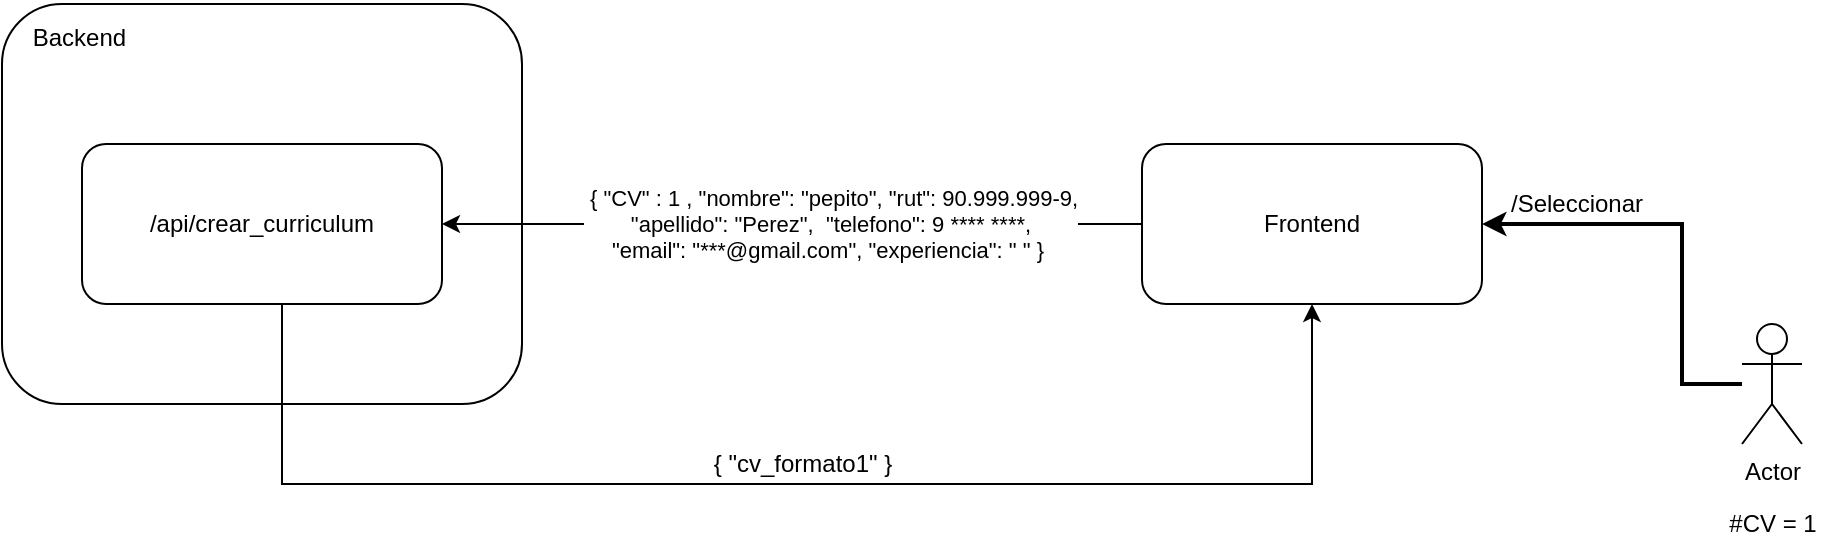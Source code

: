 <mxfile version="13.6.5">
    <diagram id="Gv7BJDksZkl1c3pn_F-E" name="Page-1">
        <mxGraphModel dx="898" dy="634" grid="1" gridSize="10" guides="1" tooltips="1" connect="1" arrows="1" fold="1" page="1" pageScale="1" pageWidth="827" pageHeight="1169" math="0" shadow="0">
            <root>
                <mxCell id="0"/>
                <mxCell id="1" parent="0"/>
                <mxCell id="2" value="&lt;p style=&quot;line-height: 100%&quot;&gt;&amp;nbsp; &amp;nbsp; Backend&lt;/p&gt;&lt;p style=&quot;line-height: 100%&quot;&gt;&lt;br&gt;&lt;/p&gt;&lt;p style=&quot;line-height: 100%&quot;&gt;&lt;br&gt;&lt;/p&gt;&lt;p style=&quot;line-height: 100%&quot;&gt;&lt;br&gt;&lt;/p&gt;&lt;p style=&quot;line-height: 100%&quot;&gt;&lt;br&gt;&lt;/p&gt;&lt;p style=&quot;line-height: 100%&quot;&gt;&lt;br&gt;&lt;/p&gt;&lt;p style=&quot;line-height: 100%&quot;&gt;&lt;br&gt;&lt;/p&gt;&lt;p style=&quot;line-height: 100%&quot;&gt;&lt;br&gt;&lt;/p&gt;" style="rounded=1;whiteSpace=wrap;html=1;align=left;glass=0;shadow=0;sketch=0;" parent="1" vertex="1">
                    <mxGeometry y="70" width="260" height="200" as="geometry"/>
                </mxCell>
                <mxCell id="5" style="edgeStyle=orthogonalEdgeStyle;rounded=0;orthogonalLoop=1;jettySize=auto;html=1;" parent="1" source="3" target="4" edge="1">
                    <mxGeometry relative="1" as="geometry"/>
                </mxCell>
                <mxCell id="15" value="&amp;nbsp;{ &quot;CV&quot; : 1 , &quot;nombre&quot;: &quot;pepito&quot;, &quot;rut&quot;: 90.999.999-9,&lt;br&gt;&quot;apellido&quot;: &quot;Perez&quot;,&amp;nbsp; &quot;telefono&quot;: 9 **** ****,&lt;br&gt;&quot;email&quot;: &quot;***@gmail.com&quot;, &quot;experiencia&quot;: &quot; &quot; }&amp;nbsp;" style="edgeLabel;html=1;align=center;verticalAlign=middle;resizable=0;points=[];" vertex="1" connectable="0" parent="5">
                    <mxGeometry x="0.11" y="-2" relative="1" as="geometry">
                        <mxPoint x="38.4" y="2" as="offset"/>
                    </mxGeometry>
                </mxCell>
                <mxCell id="3" value="Frontend" style="rounded=1;whiteSpace=wrap;html=1;" parent="1" vertex="1">
                    <mxGeometry x="570" y="140" width="170" height="80" as="geometry"/>
                </mxCell>
                <mxCell id="6" style="edgeStyle=orthogonalEdgeStyle;rounded=0;orthogonalLoop=1;jettySize=auto;html=1;entryX=0.5;entryY=1;entryDx=0;entryDy=0;" parent="1" source="4" target="3" edge="1">
                    <mxGeometry relative="1" as="geometry">
                        <mxPoint x="650" y="340" as="targetPoint"/>
                        <Array as="points">
                            <mxPoint x="140" y="310"/>
                            <mxPoint x="655" y="310"/>
                        </Array>
                    </mxGeometry>
                </mxCell>
                <mxCell id="4" value="/api/crear_curriculum" style="rounded=1;whiteSpace=wrap;html=1;shadow=0;glass=0;sketch=0;" parent="1" vertex="1">
                    <mxGeometry x="40" y="140" width="180" height="80" as="geometry"/>
                </mxCell>
                <mxCell id="14" style="edgeStyle=orthogonalEdgeStyle;orthogonalLoop=1;jettySize=auto;html=1;startArrow=none;startFill=0;rounded=0;strokeWidth=2;entryX=1;entryY=0.5;entryDx=0;entryDy=0;" edge="1" parent="1" source="7" target="3">
                    <mxGeometry relative="1" as="geometry">
                        <mxPoint x="790" y="260" as="targetPoint"/>
                        <Array as="points">
                            <mxPoint x="840" y="260"/>
                            <mxPoint x="840" y="180"/>
                        </Array>
                    </mxGeometry>
                </mxCell>
                <mxCell id="7" value="Actor" style="shape=umlActor;verticalLabelPosition=bottom;verticalAlign=top;html=1;outlineConnect=0;" vertex="1" parent="1">
                    <mxGeometry x="870" y="230" width="30" height="60" as="geometry"/>
                </mxCell>
                <mxCell id="9" value="#CV = 1" style="text;html=1;align=center;verticalAlign=middle;resizable=0;points=[];autosize=1;" vertex="1" parent="1">
                    <mxGeometry x="855" y="320" width="60" height="20" as="geometry"/>
                </mxCell>
                <mxCell id="10" value="/Seleccionar" style="text;html=1;align=center;verticalAlign=middle;resizable=0;points=[];autosize=1;" vertex="1" parent="1">
                    <mxGeometry x="747" y="160" width="80" height="20" as="geometry"/>
                </mxCell>
                <mxCell id="17" value="{ &quot;cv_formato1&quot; }" style="text;html=1;align=center;verticalAlign=middle;resizable=0;points=[];autosize=1;" vertex="1" parent="1">
                    <mxGeometry x="350" y="290" width="100" height="20" as="geometry"/>
                </mxCell>
            </root>
        </mxGraphModel>
    </diagram>
</mxfile>
